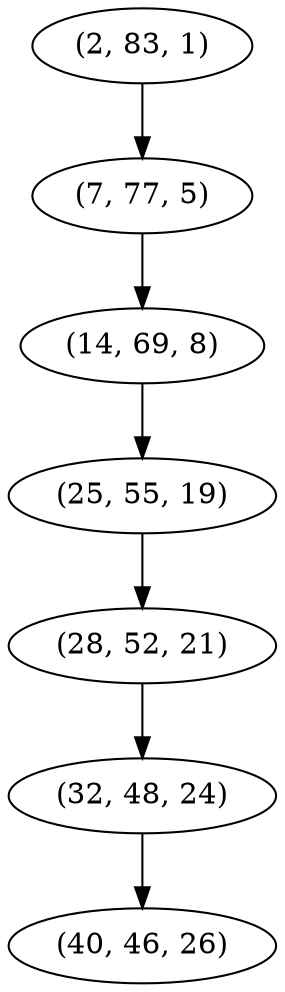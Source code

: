 digraph tree {
    "(2, 83, 1)";
    "(7, 77, 5)";
    "(14, 69, 8)";
    "(25, 55, 19)";
    "(28, 52, 21)";
    "(32, 48, 24)";
    "(40, 46, 26)";
    "(2, 83, 1)" -> "(7, 77, 5)";
    "(7, 77, 5)" -> "(14, 69, 8)";
    "(14, 69, 8)" -> "(25, 55, 19)";
    "(25, 55, 19)" -> "(28, 52, 21)";
    "(28, 52, 21)" -> "(32, 48, 24)";
    "(32, 48, 24)" -> "(40, 46, 26)";
}
